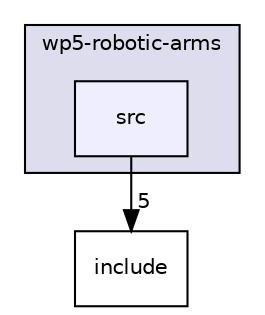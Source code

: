 digraph "/home/lmunier/Documents/robetarme/robetarme-deliverables-wp5/src/wp5-robotic-arms/src" {
  compound=true
  node [ fontsize="10", fontname="Helvetica"];
  edge [ labelfontsize="10", labelfontname="Helvetica"];
  subgraph clusterdir_d358a46036a0d13e363a89125c2b2ea0 {
    graph [ bgcolor="#ddddee", pencolor="black", label="wp5-robotic-arms" fontname="Helvetica", fontsize="10", URL="dir_d358a46036a0d13e363a89125c2b2ea0.html"]
  dir_3e6fe677609035637bc4613307d1d401 [shape=box, label="src", style="filled", fillcolor="#eeeeff", pencolor="black", URL="dir_3e6fe677609035637bc4613307d1d401.html"];
  }
  dir_c80f95e7dd258df1aef11dd7c6db41ae [shape=box label="include" URL="dir_c80f95e7dd258df1aef11dd7c6db41ae.html"];
  dir_3e6fe677609035637bc4613307d1d401->dir_c80f95e7dd258df1aef11dd7c6db41ae [headlabel="5", labeldistance=1.5 headhref="dir_000046_000045.html"];
}
